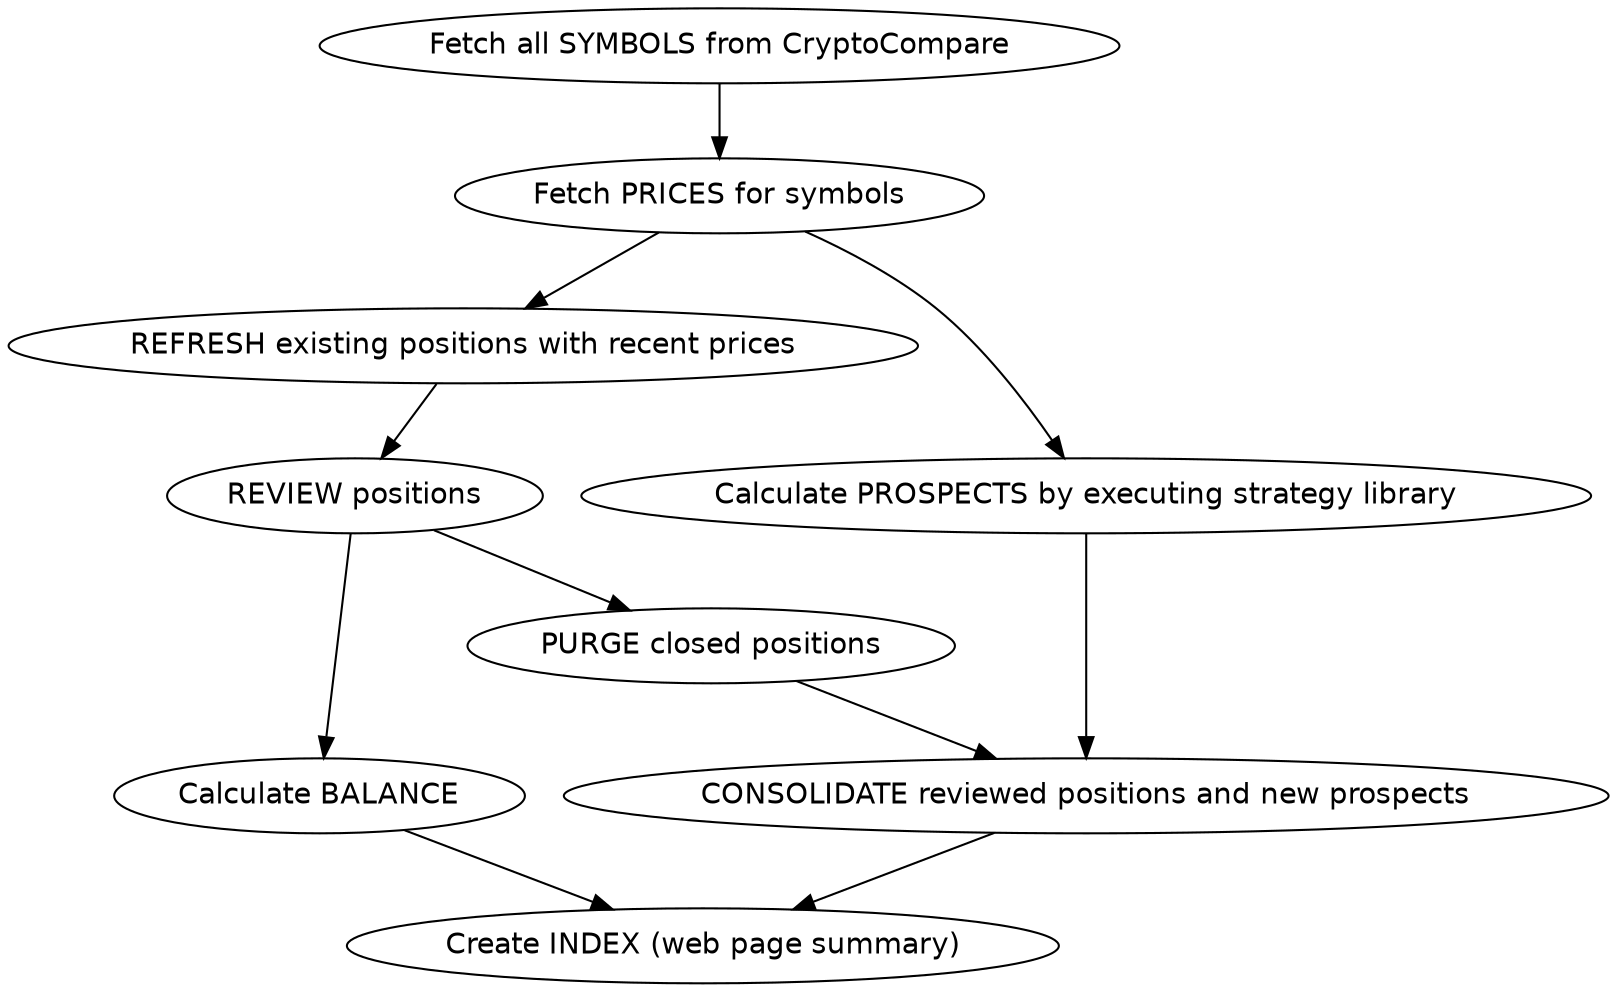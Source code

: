 digraph {

  node [fontname=Helvetica]

  review [label="REVIEW positions"]
  purge [label="PURGE closed positions"]
  consolidate [label="CONSOLIDATE reviewed positions and new prospects"]
  balance [label="Calculate BALANCE"]
  index [label="Create INDEX (web page summary)"]
  refresh [label= "REFRESH existing positions with recent prices"]

  "Fetch all SYMBOLS from CryptoCompare"
    -> "Fetch PRICES for symbols"
    -> refresh
    -> review

  "Fetch PRICES for symbols"
    -> "Calculate PROSPECTS by executing strategy library"
    -> consolidate

  // Consolidate takes review and new
  review
    -> purge
    -> consolidate
    -> index

  // Balance calculation
  review
    -> balance
    -> index
}
